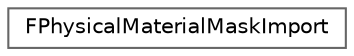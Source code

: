 digraph "Graphical Class Hierarchy"
{
 // INTERACTIVE_SVG=YES
 // LATEX_PDF_SIZE
  bgcolor="transparent";
  edge [fontname=Helvetica,fontsize=10,labelfontname=Helvetica,labelfontsize=10];
  node [fontname=Helvetica,fontsize=10,shape=box,height=0.2,width=0.4];
  rankdir="LR";
  Node0 [id="Node000000",label="FPhysicalMaterialMaskImport",height=0.2,width=0.4,color="grey40", fillcolor="white", style="filled",URL="$d6/d2f/classFPhysicalMaterialMaskImport.html",tooltip=" "];
}
